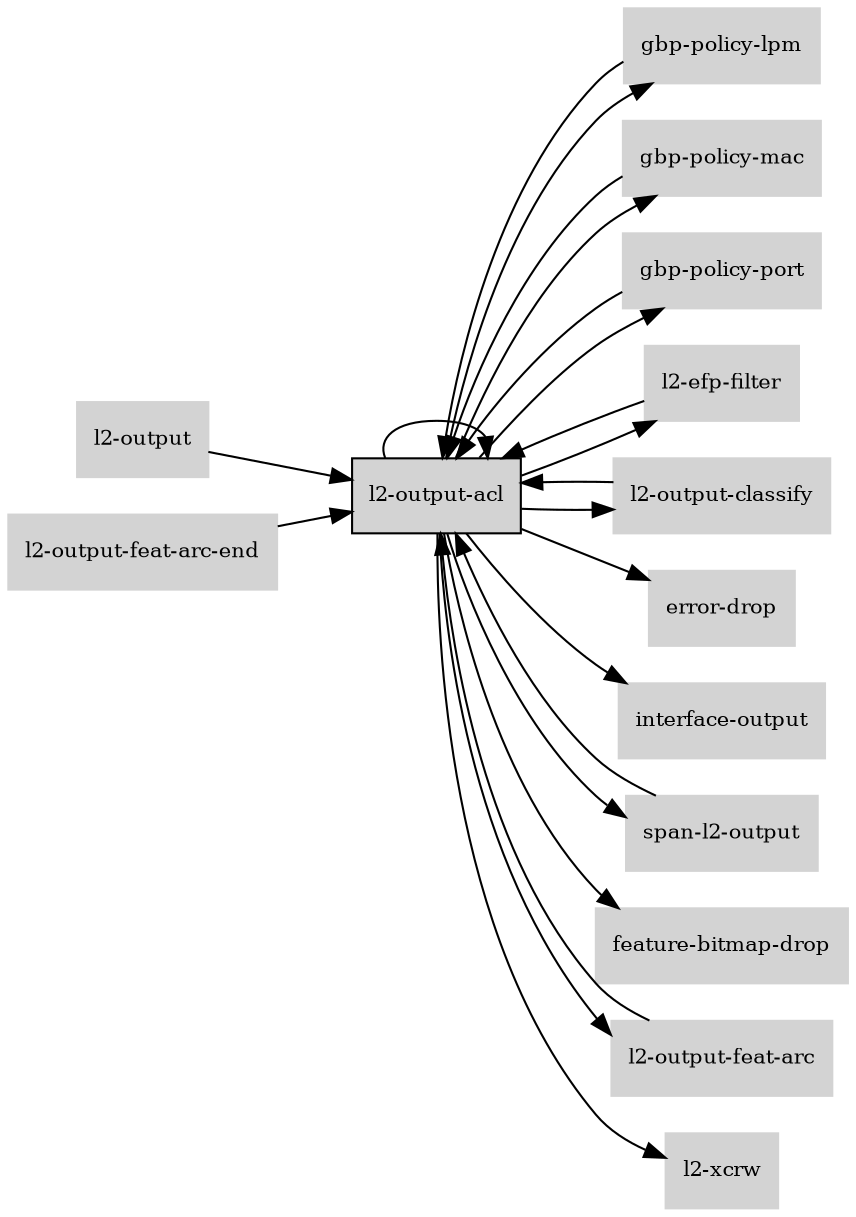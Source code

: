 digraph "l2_output_acl_subgraph" {
  rankdir=LR;
  node [shape=box, style=filled, fontsize=10, color=lightgray, fontcolor=black, fillcolor=lightgray];
  "l2-output-acl" [color=black, fontcolor=black, fillcolor=lightgray];
  edge [fontsize=8];
  "gbp-policy-lpm" -> "l2-output-acl";
  "gbp-policy-mac" -> "l2-output-acl";
  "gbp-policy-port" -> "l2-output-acl";
  "l2-efp-filter" -> "l2-output-acl";
  "l2-output-classify" -> "l2-output-acl";
  "l2-output" -> "l2-output-acl";
  "l2-output-acl" -> "error-drop";
  "l2-output-acl" -> "interface-output";
  "l2-output-acl" -> "span-l2-output";
  "l2-output-acl" -> "gbp-policy-lpm";
  "l2-output-acl" -> "gbp-policy-port";
  "l2-output-acl" -> "gbp-policy-mac";
  "l2-output-acl" -> "feature-bitmap-drop";
  "l2-output-acl" -> "l2-output-acl";
  "l2-output-acl" -> "l2-efp-filter";
  "l2-output-acl" -> "l2-output-classify";
  "l2-output-acl" -> "l2-output-feat-arc";
  "l2-output-acl" -> "l2-xcrw";
  "l2-output-feat-arc" -> "l2-output-acl";
  "l2-output-feat-arc-end" -> "l2-output-acl";
  "span-l2-output" -> "l2-output-acl";
}
